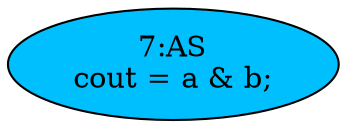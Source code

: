 strict digraph "" {
	node [label="\N"];
	"7:AS"	[ast="<pyverilog.vparser.ast.Assign object at 0x7fcea26b7410>",
		def_var="['cout']",
		fillcolor=deepskyblue,
		label="7:AS
cout = a & b;",
		statements="[]",
		style=filled,
		typ=Assign,
		use_var="['a', 'b']"];
}
